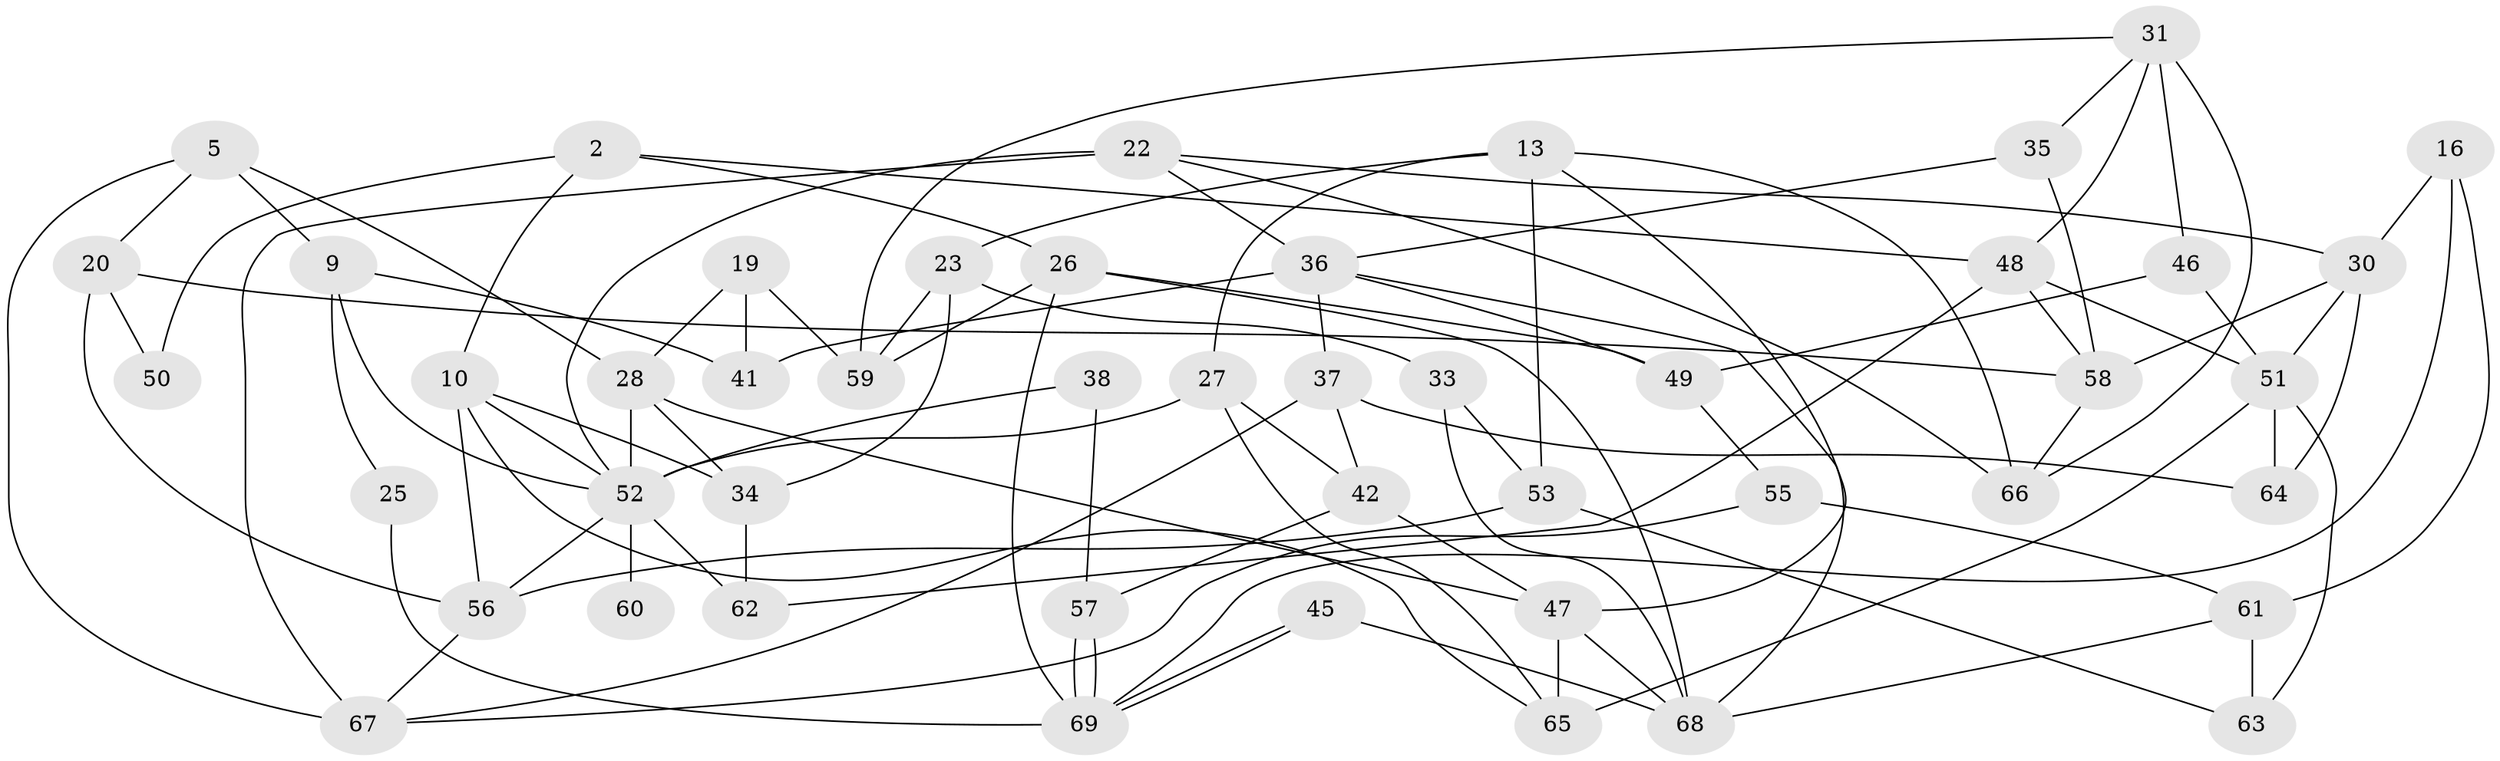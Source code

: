 // original degree distribution, {2: 0.07246376811594203, 4: 0.3188405797101449, 5: 0.2463768115942029, 6: 0.043478260869565216, 3: 0.2898550724637681, 7: 0.014492753623188406, 8: 0.014492753623188406}
// Generated by graph-tools (version 1.1) at 2025/53/03/04/25 21:53:53]
// undirected, 48 vertices, 99 edges
graph export_dot {
graph [start="1"]
  node [color=gray90,style=filled];
  2;
  5;
  9;
  10;
  13;
  16;
  19;
  20;
  22 [super="+11"];
  23;
  25;
  26 [super="+6+24"];
  27;
  28;
  30;
  31 [super="+14"];
  33;
  34;
  35;
  36 [super="+15+8"];
  37;
  38;
  41 [super="+21"];
  42;
  45;
  46 [super="+32"];
  47 [super="+29+3"];
  48 [super="+4"];
  49;
  50;
  51 [super="+43"];
  52 [super="+39"];
  53;
  55;
  56 [super="+44"];
  57;
  58;
  59 [super="+54"];
  60;
  61;
  62;
  63;
  64;
  65 [super="+12"];
  66 [super="+18"];
  67;
  68 [super="+40"];
  69;
  2 -- 10;
  2 -- 50;
  2 -- 48;
  2 -- 26;
  5 -- 67;
  5 -- 20;
  5 -- 9;
  5 -- 28;
  9 -- 52;
  9 -- 25;
  9 -- 41;
  10 -- 56 [weight=2];
  10 -- 34;
  10 -- 52;
  10 -- 65;
  13 -- 53;
  13 -- 23;
  13 -- 27;
  13 -- 66;
  13 -- 47;
  16 -- 69;
  16 -- 30;
  16 -- 61;
  19 -- 28;
  19 -- 59;
  19 -- 41;
  20 -- 58;
  20 -- 50;
  20 -- 56;
  22 -- 67 [weight=2];
  22 -- 66 [weight=2];
  22 -- 36;
  22 -- 52 [weight=2];
  22 -- 30;
  23 -- 33;
  23 -- 34;
  23 -- 59 [weight=2];
  25 -- 69;
  26 -- 59;
  26 -- 49;
  26 -- 69 [weight=2];
  26 -- 68;
  27 -- 42;
  27 -- 52;
  27 -- 65;
  28 -- 34;
  28 -- 52;
  28 -- 47;
  30 -- 51;
  30 -- 58;
  30 -- 64;
  31 -- 46 [weight=2];
  31 -- 66;
  31 -- 48;
  31 -- 35;
  31 -- 59;
  33 -- 68;
  33 -- 53;
  34 -- 62;
  35 -- 58;
  35 -- 36;
  36 -- 41 [weight=3];
  36 -- 37;
  36 -- 68;
  36 -- 49;
  37 -- 67;
  37 -- 64;
  37 -- 42;
  38 -- 57;
  38 -- 52;
  42 -- 57;
  42 -- 47;
  45 -- 69;
  45 -- 69;
  45 -- 68;
  46 -- 51 [weight=3];
  46 -- 49;
  47 -- 68 [weight=2];
  47 -- 65 [weight=2];
  48 -- 58 [weight=2];
  48 -- 62;
  48 -- 51;
  49 -- 55;
  51 -- 65;
  51 -- 64;
  51 -- 63;
  52 -- 56;
  52 -- 60 [weight=2];
  52 -- 62;
  53 -- 63;
  53 -- 56;
  55 -- 61;
  55 -- 67;
  56 -- 67;
  57 -- 69;
  57 -- 69;
  58 -- 66 [weight=2];
  61 -- 63;
  61 -- 68 [weight=2];
}
